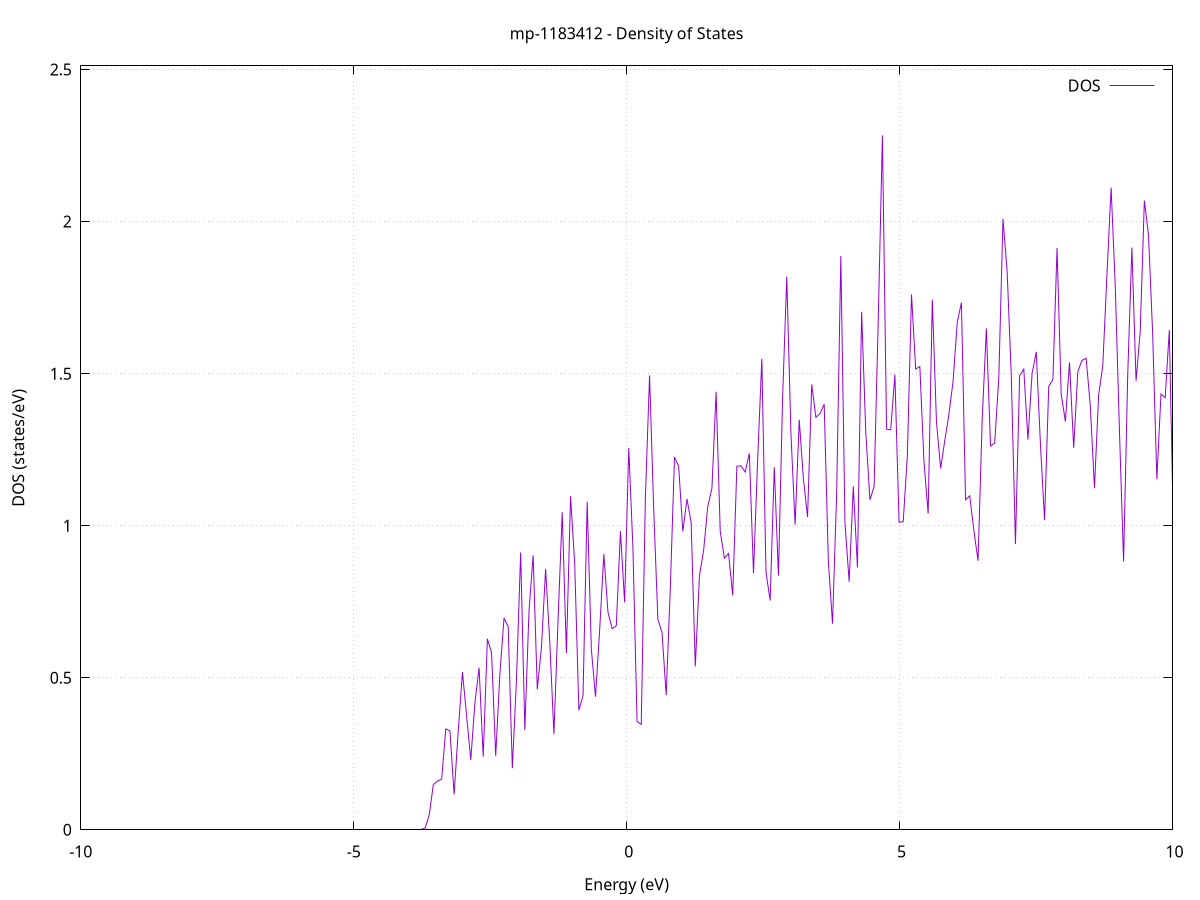 set title 'mp-1183412 - Density of States'
set xlabel 'Energy (eV)'
set ylabel 'DOS (states/eV)'
set grid
set xrange [-10:10]
set yrange [0:2.512]
set xzeroaxis lt -1
set terminal png size 800,600
set output 'mp-1183412_dos_gnuplot.png'
plot '-' using 1:2 with lines title 'DOS'
-100.436400 0.000000
-100.360200 0.000000
-100.284000 0.000000
-100.207800 0.000000
-100.131700 0.000000
-100.055500 0.000000
-99.979300 0.000000
-99.903100 0.000000
-99.827000 0.000000
-99.750800 0.000000
-99.674600 0.000000
-99.598400 0.000000
-99.522300 0.000000
-99.446100 0.000000
-99.369900 0.000000
-99.293700 0.000000
-99.217600 0.000000
-99.141400 0.000000
-99.065200 0.000000
-98.989000 0.000000
-98.912900 0.000000
-98.836700 0.000000
-98.760500 0.000000
-98.684300 0.000000
-98.608200 0.000000
-98.532000 0.000000
-98.455800 0.000000
-98.379600 0.000000
-98.303500 0.000000
-98.227300 0.000000
-98.151100 0.000000
-98.074900 0.000000
-97.998800 0.000000
-97.922600 0.000000
-97.846400 0.000000
-97.770200 0.000000
-97.694100 0.000000
-97.617900 0.000000
-97.541700 0.000000
-97.465500 0.000000
-97.389400 0.000000
-97.313200 0.000000
-97.237000 0.000000
-97.160800 0.000000
-97.084700 0.000000
-97.008500 0.000000
-96.932300 0.000000
-96.856100 0.000000
-96.780000 0.000000
-96.703800 0.000000
-96.627600 0.000000
-96.551400 0.000000
-96.475300 0.000000
-96.399100 0.000000
-96.322900 0.000000
-96.246700 0.000000
-96.170600 0.000000
-96.094400 0.000000
-96.018200 0.000000
-95.942000 0.000000
-95.865800 0.000000
-95.789700 0.000000
-95.713500 0.000000
-95.637300 0.000000
-95.561100 0.000000
-95.485000 0.000000
-95.408800 0.000000
-95.332600 0.000000
-95.256400 0.000000
-95.180300 0.000000
-95.104100 0.000000
-95.027900 0.000000
-94.951700 0.000000
-94.875600 0.000000
-94.799400 0.000000
-94.723200 0.000000
-94.647000 0.000000
-94.570900 0.000000
-94.494700 0.000000
-94.418500 0.000000
-94.342300 0.000000
-94.266200 0.000000
-94.190000 0.000000
-94.113800 0.000000
-94.037600 0.000000
-93.961500 0.000000
-93.885300 0.000000
-93.809100 0.000000
-93.732900 0.000000
-93.656800 0.000500
-93.580600 0.655400
-93.504400 14.494100
-93.428200 10.858000
-93.352100 0.247100
-93.275900 0.000100
-93.199700 0.000000
-93.123500 0.000000
-93.047400 0.000000
-92.971200 0.000000
-92.895000 0.000000
-92.818800 0.000000
-92.742700 0.000000
-92.666500 0.000000
-92.590300 0.000000
-92.514100 0.000000
-92.438000 0.000000
-92.361800 0.000000
-92.285600 0.000000
-92.209400 0.000000
-92.133300 0.000000
-92.057100 0.000000
-91.980900 0.000000
-91.904700 0.000000
-91.828600 0.000000
-91.752400 0.000000
-91.676200 0.000000
-91.600000 0.000000
-91.523900 0.000000
-91.447700 0.000000
-91.371500 0.000000
-91.295300 0.000000
-91.219200 0.000000
-91.143000 0.000000
-91.066800 0.000000
-90.990600 0.000000
-90.914500 0.000000
-90.838300 0.000000
-90.762100 0.000000
-90.685900 0.000000
-90.609800 0.000000
-90.533600 0.000000
-90.457400 0.000000
-90.381200 0.000000
-90.305100 0.000000
-90.228900 0.000000
-90.152700 0.000000
-90.076500 0.000000
-90.000400 0.000000
-89.924200 0.000000
-89.848000 0.000000
-89.771800 0.000000
-89.695600 0.000000
-89.619500 0.000000
-89.543300 0.000000
-89.467100 0.000000
-89.390900 0.000000
-89.314800 0.000000
-89.238600 0.000000
-89.162400 0.000000
-89.086200 0.000000
-89.010100 0.000000
-88.933900 0.000000
-88.857700 0.000000
-88.781500 0.000000
-88.705400 0.000000
-88.629200 0.000000
-88.553000 0.000000
-88.476800 0.000000
-88.400700 0.000000
-88.324500 0.000000
-88.248300 0.000000
-88.172100 0.000000
-88.096000 0.000000
-88.019800 0.000000
-87.943600 0.000000
-87.867400 0.000000
-87.791300 0.000000
-87.715100 0.000000
-87.638900 0.000000
-87.562700 0.000000
-87.486600 0.000000
-87.410400 0.000000
-87.334200 0.000000
-87.258000 0.000000
-87.181900 0.000000
-87.105700 0.000000
-87.029500 0.000000
-86.953300 0.000000
-86.877200 0.000000
-86.801000 0.000000
-86.724800 0.000000
-86.648600 0.000000
-86.572500 0.000000
-86.496300 0.000000
-86.420100 0.000000
-86.343900 0.000000
-86.267800 0.000000
-86.191600 0.000000
-86.115400 0.000000
-86.039200 0.000000
-85.963100 0.000000
-85.886900 0.000000
-85.810700 0.000000
-85.734500 0.000000
-85.658400 0.000000
-85.582200 0.000000
-85.506000 0.000000
-85.429800 0.000000
-85.353700 0.000000
-85.277500 0.000000
-85.201300 0.000000
-85.125100 0.000000
-85.049000 0.000000
-84.972800 0.000000
-84.896600 0.000000
-84.820400 0.000000
-84.744300 0.000000
-84.668100 0.000000
-84.591900 0.000000
-84.515700 0.000000
-84.439600 0.000000
-84.363400 0.000000
-84.287200 0.000000
-84.211000 0.000000
-84.134900 0.000000
-84.058700 0.000000
-83.982500 0.000000
-83.906300 0.000000
-83.830100 0.000000
-83.754000 0.000000
-83.677800 0.000000
-83.601600 0.000000
-83.525400 0.000000
-83.449300 0.000000
-83.373100 0.000000
-83.296900 0.000000
-83.220700 0.000000
-83.144600 0.000000
-83.068400 0.000000
-82.992200 0.000000
-82.916000 0.000000
-82.839900 0.000000
-82.763700 0.000000
-82.687500 0.000000
-82.611300 0.000000
-82.535200 0.000000
-82.459000 0.000000
-82.382800 0.000000
-82.306600 0.000000
-82.230500 0.000000
-82.154300 0.000000
-82.078100 0.000000
-82.001900 0.000000
-81.925800 0.000000
-81.849600 0.000000
-81.773400 0.000000
-81.697200 0.000000
-81.621100 0.000000
-81.544900 0.000000
-81.468700 0.000000
-81.392500 0.000000
-81.316400 0.000000
-81.240200 0.000000
-81.164000 0.000000
-81.087800 0.000000
-81.011700 0.000000
-80.935500 0.000000
-80.859300 0.000000
-80.783100 0.000000
-80.707000 0.000000
-80.630800 0.000000
-80.554600 0.000000
-80.478400 0.000000
-80.402300 0.000000
-80.326100 0.000000
-80.249900 0.000000
-80.173700 0.000000
-80.097600 0.000000
-80.021400 0.000000
-79.945200 0.000000
-79.869000 0.000000
-79.792900 0.000000
-79.716700 0.000000
-79.640500 0.000000
-79.564300 0.000000
-79.488200 0.000000
-79.412000 0.000000
-79.335800 0.000000
-79.259600 0.000000
-79.183500 0.000000
-79.107300 0.000000
-79.031100 0.000000
-78.954900 0.000000
-78.878800 0.000000
-78.802600 0.000000
-78.726400 0.000000
-78.650200 0.000000
-78.574100 0.000000
-78.497900 0.000000
-78.421700 0.000000
-78.345500 0.000000
-78.269400 0.000000
-78.193200 0.000000
-78.117000 0.000000
-78.040800 0.000000
-77.964600 0.000000
-77.888500 0.000000
-77.812300 0.000000
-77.736100 0.000000
-77.659900 0.000000
-77.583800 0.000000
-77.507600 0.000000
-77.431400 0.000000
-77.355200 0.000000
-77.279100 0.000000
-77.202900 0.000000
-77.126700 0.000000
-77.050500 0.000000
-76.974400 0.000000
-76.898200 0.000000
-76.822000 0.000000
-76.745800 0.000000
-76.669700 0.000000
-76.593500 0.000000
-76.517300 0.000000
-76.441100 0.000000
-76.365000 0.000000
-76.288800 0.000000
-76.212600 0.000000
-76.136400 0.000000
-76.060300 0.000000
-75.984100 0.000000
-75.907900 0.000000
-75.831700 0.000000
-75.755600 0.000000
-75.679400 0.000000
-75.603200 0.000000
-75.527000 0.000000
-75.450900 0.000000
-75.374700 0.000000
-75.298500 0.000000
-75.222300 0.000000
-75.146200 0.000000
-75.070000 0.000000
-74.993800 0.000000
-74.917600 0.000000
-74.841500 0.000000
-74.765300 0.000000
-74.689100 0.000000
-74.612900 0.000000
-74.536800 0.000000
-74.460600 0.000000
-74.384400 0.000000
-74.308200 0.000000
-74.232100 0.000000
-74.155900 0.000000
-74.079700 0.000000
-74.003500 0.000000
-73.927400 0.000000
-73.851200 0.000000
-73.775000 0.000000
-73.698800 0.000000
-73.622700 0.000000
-73.546500 0.000000
-73.470300 0.000000
-73.394100 0.000000
-73.318000 0.000000
-73.241800 0.000000
-73.165600 0.000000
-73.089400 0.000000
-73.013300 0.000000
-72.937100 0.000000
-72.860900 0.000000
-72.784700 0.000000
-72.708600 0.000000
-72.632400 0.000000
-72.556200 0.000000
-72.480000 0.000000
-72.403900 0.000000
-72.327700 0.000000
-72.251500 0.000000
-72.175300 0.000000
-72.099100 0.000000
-72.023000 0.000000
-71.946800 0.000000
-71.870600 0.000000
-71.794400 0.000000
-71.718300 0.000000
-71.642100 0.000000
-71.565900 0.000000
-71.489700 0.000000
-71.413600 0.000000
-71.337400 0.000000
-71.261200 0.000000
-71.185000 0.000000
-71.108900 0.000000
-71.032700 0.000000
-70.956500 0.000000
-70.880300 0.000000
-70.804200 0.000000
-70.728000 0.000000
-70.651800 0.000000
-70.575600 0.000000
-70.499500 0.000000
-70.423300 0.000000
-70.347100 0.000000
-70.270900 0.000000
-70.194800 0.000000
-70.118600 0.000000
-70.042400 0.000000
-69.966200 0.000000
-69.890100 0.000000
-69.813900 0.000000
-69.737700 0.000000
-69.661500 0.000000
-69.585400 0.000000
-69.509200 0.000000
-69.433000 0.000000
-69.356800 0.000000
-69.280700 0.000000
-69.204500 0.000000
-69.128300 0.000000
-69.052100 0.000000
-68.976000 0.000000
-68.899800 0.000000
-68.823600 0.000000
-68.747400 0.000000
-68.671300 0.000000
-68.595100 0.000000
-68.518900 0.000000
-68.442700 0.000000
-68.366600 0.000000
-68.290400 0.000000
-68.214200 0.000000
-68.138000 0.000000
-68.061900 0.000000
-67.985700 0.000000
-67.909500 0.000000
-67.833300 0.000000
-67.757200 0.000000
-67.681000 0.000000
-67.604800 0.000000
-67.528600 0.000000
-67.452500 0.000000
-67.376300 0.000000
-67.300100 0.000000
-67.223900 0.000000
-67.147800 0.000000
-67.071600 0.000000
-66.995400 0.000000
-66.919200 0.000000
-66.843100 0.000000
-66.766900 0.000000
-66.690700 0.000000
-66.614500 0.000000
-66.538400 0.000000
-66.462200 0.000000
-66.386000 0.000000
-66.309800 0.000000
-66.233600 0.000000
-66.157500 0.000000
-66.081300 0.000000
-66.005100 0.000000
-65.928900 0.000000
-65.852800 0.000000
-65.776600 0.000000
-65.700400 0.000000
-65.624200 0.000000
-65.548100 0.000000
-65.471900 0.000000
-65.395700 0.000000
-65.319500 0.000000
-65.243400 0.000000
-65.167200 0.000000
-65.091000 0.000000
-65.014800 0.000000
-64.938700 0.000000
-64.862500 0.000000
-64.786300 0.000000
-64.710100 0.000000
-64.634000 0.000000
-64.557800 0.000000
-64.481600 0.000000
-64.405400 0.000000
-64.329300 0.000000
-64.253100 0.000000
-64.176900 0.000000
-64.100700 0.000000
-64.024600 0.000000
-63.948400 0.000000
-63.872200 0.000000
-63.796000 0.000000
-63.719900 0.000000
-63.643700 0.000000
-63.567500 0.000000
-63.491300 0.000000
-63.415200 0.000000
-63.339000 0.000000
-63.262800 0.000000
-63.186600 0.000000
-63.110500 0.000000
-63.034300 0.000000
-62.958100 0.000000
-62.881900 0.000000
-62.805800 0.000000
-62.729600 0.000000
-62.653400 0.000000
-62.577200 0.000000
-62.501100 0.000000
-62.424900 0.000000
-62.348700 0.000000
-62.272500 0.000000
-62.196400 0.000000
-62.120200 0.000000
-62.044000 0.000000
-61.967800 0.000000
-61.891700 0.000000
-61.815500 0.000000
-61.739300 0.000000
-61.663100 0.000000
-61.587000 0.000000
-61.510800 0.000000
-61.434600 0.000000
-61.358400 0.000000
-61.282300 0.000000
-61.206100 0.000000
-61.129900 0.000000
-61.053700 0.000000
-60.977600 0.000000
-60.901400 0.000000
-60.825200 0.000000
-60.749000 0.000000
-60.672900 0.000000
-60.596700 0.000000
-60.520500 0.000000
-60.444300 0.000000
-60.368100 0.000000
-60.292000 0.000000
-60.215800 0.000000
-60.139600 0.000000
-60.063400 0.000000
-59.987300 0.000000
-59.911100 0.000000
-59.834900 0.000000
-59.758700 0.000000
-59.682600 0.000000
-59.606400 0.000000
-59.530200 0.000000
-59.454000 0.000000
-59.377900 0.000000
-59.301700 0.000000
-59.225500 0.000000
-59.149300 0.000000
-59.073200 0.000000
-58.997000 0.000000
-58.920800 0.000000
-58.844600 0.000000
-58.768500 0.000000
-58.692300 0.000000
-58.616100 0.000000
-58.539900 0.000000
-58.463800 0.000000
-58.387600 0.000000
-58.311400 0.000000
-58.235200 0.000000
-58.159100 0.000000
-58.082900 0.000000
-58.006700 0.000000
-57.930500 0.000000
-57.854400 0.000000
-57.778200 0.000000
-57.702000 0.000000
-57.625800 0.000000
-57.549700 0.000000
-57.473500 0.000000
-57.397300 0.000000
-57.321100 0.000000
-57.245000 0.000000
-57.168800 0.000000
-57.092600 0.000000
-57.016400 0.000000
-56.940300 0.000000
-56.864100 0.000000
-56.787900 0.000000
-56.711700 0.000000
-56.635600 0.000000
-56.559400 0.000000
-56.483200 0.000000
-56.407000 0.000000
-56.330900 0.000000
-56.254700 0.000000
-56.178500 0.000000
-56.102300 0.000000
-56.026200 0.000000
-55.950000 0.000000
-55.873800 0.000000
-55.797600 0.000000
-55.721500 0.000000
-55.645300 0.000000
-55.569100 0.000000
-55.492900 0.000000
-55.416800 0.000000
-55.340600 0.000000
-55.264400 0.000000
-55.188200 0.000000
-55.112100 0.000000
-55.035900 0.000000
-54.959700 0.000000
-54.883500 0.000000
-54.807400 0.000000
-54.731200 0.000000
-54.655000 0.000000
-54.578800 0.000000
-54.502600 0.000000
-54.426500 0.000000
-54.350300 0.000000
-54.274100 0.000000
-54.197900 0.000000
-54.121800 0.000000
-54.045600 0.000000
-53.969400 0.000000
-53.893200 0.000000
-53.817100 0.000000
-53.740900 0.000000
-53.664700 0.000000
-53.588500 0.000000
-53.512400 0.000000
-53.436200 0.000000
-53.360000 0.000000
-53.283800 0.000000
-53.207700 0.000000
-53.131500 0.000000
-53.055300 0.000000
-52.979100 0.000000
-52.903000 0.000000
-52.826800 0.000000
-52.750600 0.000000
-52.674400 0.000000
-52.598300 0.000000
-52.522100 0.000000
-52.445900 0.000000
-52.369700 0.000000
-52.293600 0.000000
-52.217400 0.000000
-52.141200 0.000000
-52.065000 0.000000
-51.988900 0.000000
-51.912700 0.000000
-51.836500 0.000000
-51.760300 0.000000
-51.684200 0.000000
-51.608000 0.000000
-51.531800 0.000000
-51.455600 0.000000
-51.379500 0.000000
-51.303300 0.000000
-51.227100 0.000000
-51.150900 0.000000
-51.074800 0.000000
-50.998600 0.000000
-50.922400 0.000000
-50.846200 0.000000
-50.770100 0.000000
-50.693900 0.000000
-50.617700 0.000000
-50.541500 0.000000
-50.465400 0.000000
-50.389200 0.000000
-50.313000 0.000000
-50.236800 0.000000
-50.160700 0.000000
-50.084500 0.000000
-50.008300 0.000000
-49.932100 0.000000
-49.856000 0.000000
-49.779800 0.000000
-49.703600 0.000000
-49.627400 0.000000
-49.551300 0.000000
-49.475100 0.000000
-49.398900 0.000000
-49.322700 0.000000
-49.246600 0.000000
-49.170400 0.000000
-49.094200 0.000000
-49.018000 0.000000
-48.941900 0.000000
-48.865700 0.000000
-48.789500 0.000000
-48.713300 0.000000
-48.637200 0.000000
-48.561000 0.000000
-48.484800 0.000000
-48.408600 0.000000
-48.332400 0.000000
-48.256300 0.000000
-48.180100 0.000000
-48.103900 0.000000
-48.027700 0.000000
-47.951600 0.000000
-47.875400 0.000000
-47.799200 0.000000
-47.723000 0.000000
-47.646900 0.000000
-47.570700 0.000000
-47.494500 0.000000
-47.418300 0.000000
-47.342200 0.000000
-47.266000 0.000000
-47.189800 0.000000
-47.113600 0.000000
-47.037500 0.000000
-46.961300 0.000000
-46.885100 0.000000
-46.808900 0.000000
-46.732800 0.000000
-46.656600 0.000000
-46.580400 0.000000
-46.504200 0.000000
-46.428100 0.000000
-46.351900 0.000000
-46.275700 0.000000
-46.199500 0.000000
-46.123400 0.000000
-46.047200 0.000000
-45.971000 0.000000
-45.894800 0.000000
-45.818700 0.000000
-45.742500 0.000000
-45.666300 0.000000
-45.590100 0.000000
-45.514000 0.000000
-45.437800 0.000000
-45.361600 0.000000
-45.285400 0.000000
-45.209300 0.000000
-45.133100 0.000000
-45.056900 0.000000
-44.980700 0.000000
-44.904600 0.000000
-44.828400 0.000000
-44.752200 0.000000
-44.676000 0.000000
-44.599900 0.000000
-44.523700 0.000000
-44.447500 0.000000
-44.371300 0.000000
-44.295200 0.000000
-44.219000 0.000000
-44.142800 0.000000
-44.066600 0.000000
-43.990500 0.000000
-43.914300 0.000000
-43.838100 0.000000
-43.761900 0.000000
-43.685800 0.000000
-43.609600 0.000000
-43.533400 0.000000
-43.457200 0.000000
-43.381100 0.000000
-43.304900 0.000000
-43.228700 0.000000
-43.152500 0.000000
-43.076400 0.000000
-43.000200 0.000000
-42.924000 0.000000
-42.847800 0.000000
-42.771700 0.000000
-42.695500 0.000000
-42.619300 0.000000
-42.543100 0.000000
-42.466900 0.000000
-42.390800 0.000000
-42.314600 0.000000
-42.238400 0.000000
-42.162200 0.000000
-42.086100 0.000000
-42.009900 0.000000
-41.933700 0.000000
-41.857500 0.000000
-41.781400 0.000000
-41.705200 0.000000
-41.629000 0.000000
-41.552800 0.000000
-41.476700 0.000000
-41.400500 0.000000
-41.324300 0.000000
-41.248100 0.000000
-41.172000 0.000000
-41.095800 0.000000
-41.019600 0.000000
-40.943400 0.000000
-40.867300 0.000000
-40.791100 0.000000
-40.714900 0.000000
-40.638700 0.000000
-40.562600 0.000000
-40.486400 0.000000
-40.410200 0.000000
-40.334000 0.000000
-40.257900 0.000000
-40.181700 0.000000
-40.105500 0.000000
-40.029300 0.000000
-39.953200 0.000000
-39.877000 0.000000
-39.800800 0.000000
-39.724600 0.000000
-39.648500 0.000000
-39.572300 0.000000
-39.496100 0.000000
-39.419900 0.000000
-39.343800 0.000000
-39.267600 0.000000
-39.191400 0.000000
-39.115200 0.000000
-39.039100 0.000000
-38.962900 0.000000
-38.886700 0.000000
-38.810500 0.000000
-38.734400 0.000000
-38.658200 0.000000
-38.582000 0.000000
-38.505800 0.000000
-38.429700 0.000000
-38.353500 0.000000
-38.277300 0.000000
-38.201100 0.000000
-38.125000 0.000000
-38.048800 0.000000
-37.972600 0.000000
-37.896400 0.000000
-37.820300 0.000000
-37.744100 0.000000
-37.667900 0.000000
-37.591700 0.000000
-37.515600 0.000000
-37.439400 0.000000
-37.363200 0.000000
-37.287000 0.000000
-37.210900 0.000000
-37.134700 0.000000
-37.058500 0.000000
-36.982300 0.000000
-36.906200 0.000000
-36.830000 0.000000
-36.753800 0.000000
-36.677600 0.000000
-36.601400 0.000000
-36.525300 0.000000
-36.449100 0.000000
-36.372900 0.000000
-36.296700 0.000000
-36.220600 0.000000
-36.144400 0.000000
-36.068200 0.000000
-35.992000 0.000000
-35.915900 0.000000
-35.839700 0.000000
-35.763500 0.000000
-35.687300 0.000000
-35.611200 0.000000
-35.535000 0.000000
-35.458800 0.000000
-35.382600 0.000000
-35.306500 0.000000
-35.230300 0.000000
-35.154100 0.000000
-35.077900 0.000000
-35.001800 0.000000
-34.925600 0.000000
-34.849400 0.000000
-34.773200 0.000000
-34.697100 0.000000
-34.620900 0.000000
-34.544700 0.000000
-34.468500 0.000000
-34.392400 0.000000
-34.316200 0.000000
-34.240000 0.000000
-34.163800 0.000000
-34.087700 0.000000
-34.011500 0.000000
-33.935300 0.000000
-33.859100 0.000000
-33.783000 0.000000
-33.706800 0.000000
-33.630600 0.000000
-33.554400 0.000000
-33.478300 0.000000
-33.402100 0.000000
-33.325900 0.000000
-33.249700 0.000000
-33.173600 0.000000
-33.097400 0.000000
-33.021200 0.000000
-32.945000 0.000000
-32.868900 0.000000
-32.792700 0.000000
-32.716500 0.000000
-32.640300 0.000000
-32.564200 0.000000
-32.488000 0.000000
-32.411800 0.000000
-32.335600 0.000000
-32.259500 0.000000
-32.183300 0.000000
-32.107100 0.000000
-32.030900 0.000000
-31.954800 0.000000
-31.878600 0.000000
-31.802400 0.000000
-31.726200 0.000000
-31.650100 0.000000
-31.573900 0.000000
-31.497700 0.000000
-31.421500 0.000000
-31.345400 0.000000
-31.269200 0.000000
-31.193000 0.000000
-31.116800 0.000000
-31.040700 0.000000
-30.964500 0.000000
-30.888300 0.000000
-30.812100 0.000000
-30.735900 0.000000
-30.659800 0.000000
-30.583600 0.000000
-30.507400 0.000000
-30.431200 0.000000
-30.355100 0.000000
-30.278900 0.000000
-30.202700 0.000000
-30.126500 0.000000
-30.050400 0.000000
-29.974200 0.000000
-29.898000 0.000000
-29.821800 0.000000
-29.745700 0.000000
-29.669500 0.000000
-29.593300 0.000000
-29.517100 0.000000
-29.441000 0.000000
-29.364800 0.000000
-29.288600 0.000000
-29.212400 0.000000
-29.136300 0.000000
-29.060100 0.000000
-28.983900 0.000000
-28.907700 0.000000
-28.831600 0.000000
-28.755400 0.000000
-28.679200 0.000000
-28.603000 0.000000
-28.526900 0.000000
-28.450700 0.000000
-28.374500 0.000000
-28.298300 0.000000
-28.222200 0.000000
-28.146000 0.000000
-28.069800 0.000000
-27.993600 0.000000
-27.917500 0.000000
-27.841300 0.000000
-27.765100 0.000000
-27.688900 0.000000
-27.612800 0.000000
-27.536600 0.000000
-27.460400 0.000000
-27.384200 0.000000
-27.308100 0.000000
-27.231900 0.000000
-27.155700 0.000000
-27.079500 0.000000
-27.003400 0.000000
-26.927200 0.000000
-26.851000 0.000000
-26.774800 0.000000
-26.698700 0.000000
-26.622500 0.000000
-26.546300 0.000000
-26.470100 0.000000
-26.394000 0.000000
-26.317800 0.000000
-26.241600 0.000000
-26.165400 0.000000
-26.089300 0.000000
-26.013100 0.000000
-25.936900 0.000000
-25.860700 0.000000
-25.784600 0.000000
-25.708400 0.000000
-25.632200 0.000000
-25.556000 0.000000
-25.479900 0.000000
-25.403700 0.000000
-25.327500 0.000000
-25.251300 0.000000
-25.175200 0.000000
-25.099000 0.000000
-25.022800 0.000000
-24.946600 0.000000
-24.870400 0.000000
-24.794300 0.000000
-24.718100 0.000000
-24.641900 0.000000
-24.565700 0.000000
-24.489600 0.000000
-24.413400 0.000000
-24.337200 0.000000
-24.261000 0.000000
-24.184900 0.000000
-24.108700 0.000000
-24.032500 0.000000
-23.956300 0.000000
-23.880200 0.000000
-23.804000 0.000000
-23.727800 0.000000
-23.651600 0.000000
-23.575500 0.000000
-23.499300 0.000000
-23.423100 0.000000
-23.346900 0.000000
-23.270800 0.000000
-23.194600 0.000000
-23.118400 0.000000
-23.042200 0.000000
-22.966100 0.000000
-22.889900 0.000000
-22.813700 0.000000
-22.737500 0.000000
-22.661400 0.000000
-22.585200 0.000000
-22.509000 0.000000
-22.432800 0.000000
-22.356700 0.000000
-22.280500 0.000000
-22.204300 0.000000
-22.128100 0.000000
-22.052000 0.000000
-21.975800 0.000000
-21.899600 0.000000
-21.823400 0.000000
-21.747300 0.000000
-21.671100 0.000000
-21.594900 0.000000
-21.518700 0.000000
-21.442600 0.000000
-21.366400 0.000000
-21.290200 0.000000
-21.214000 0.000000
-21.137900 0.000000
-21.061700 0.000000
-20.985500 0.000000
-20.909300 0.000000
-20.833200 0.000000
-20.757000 0.000000
-20.680800 0.000000
-20.604600 0.000000
-20.528500 0.000000
-20.452300 0.000000
-20.376100 0.000000
-20.299900 0.000000
-20.223800 0.000000
-20.147600 0.000000
-20.071400 0.000000
-19.995200 0.000000
-19.919100 0.000000
-19.842900 0.000000
-19.766700 0.000000
-19.690500 0.000000
-19.614400 0.000000
-19.538200 0.000000
-19.462000 0.000000
-19.385800 0.000000
-19.309700 0.000000
-19.233500 0.000000
-19.157300 0.000000
-19.081100 0.000000
-19.004900 0.000000
-18.928800 0.000000
-18.852600 0.000000
-18.776400 0.000000
-18.700200 0.000000
-18.624100 0.000000
-18.547900 0.000000
-18.471700 0.000000
-18.395500 0.000000
-18.319400 0.000000
-18.243200 0.000000
-18.167000 0.000000
-18.090800 0.000000
-18.014700 0.000000
-17.938500 0.000000
-17.862300 0.000000
-17.786100 0.000000
-17.710000 0.000000
-17.633800 0.000000
-17.557600 0.000000
-17.481400 0.000000
-17.405300 0.000000
-17.329100 0.000000
-17.252900 0.000000
-17.176700 0.000000
-17.100600 0.000000
-17.024400 0.000000
-16.948200 0.000000
-16.872000 0.000000
-16.795900 0.000000
-16.719700 0.000000
-16.643500 0.000000
-16.567300 0.000000
-16.491200 0.000000
-16.415000 0.000000
-16.338800 0.000000
-16.262600 0.000000
-16.186500 0.000000
-16.110300 0.000000
-16.034100 0.000000
-15.957900 0.000000
-15.881800 0.000000
-15.805600 0.000000
-15.729400 0.000000
-15.653200 0.000000
-15.577100 0.000000
-15.500900 0.000000
-15.424700 0.000000
-15.348500 0.000000
-15.272400 0.000000
-15.196200 0.000000
-15.120000 0.000000
-15.043800 0.000000
-14.967700 0.000000
-14.891500 0.000000
-14.815300 0.000000
-14.739100 0.000000
-14.663000 0.000000
-14.586800 0.000000
-14.510600 0.000000
-14.434400 0.000000
-14.358300 0.000000
-14.282100 0.000000
-14.205900 0.000000
-14.129700 0.000000
-14.053600 0.000000
-13.977400 0.000000
-13.901200 0.000000
-13.825000 0.000000
-13.748900 0.000000
-13.672700 0.000000
-13.596500 0.000000
-13.520300 0.000000
-13.444200 0.000000
-13.368000 0.000000
-13.291800 0.000000
-13.215600 0.000000
-13.139400 0.000000
-13.063300 0.000000
-12.987100 0.000000
-12.910900 0.000000
-12.834700 0.000000
-12.758600 0.000000
-12.682400 0.000000
-12.606200 0.000000
-12.530000 0.000000
-12.453900 0.000000
-12.377700 0.000000
-12.301500 0.000000
-12.225300 0.000000
-12.149200 0.000000
-12.073000 0.000000
-11.996800 0.000000
-11.920600 0.000000
-11.844500 0.000000
-11.768300 0.000000
-11.692100 0.000000
-11.615900 0.000000
-11.539800 0.000000
-11.463600 0.000000
-11.387400 0.000000
-11.311200 0.000000
-11.235100 0.000000
-11.158900 0.000000
-11.082700 0.000000
-11.006500 0.000000
-10.930400 0.000000
-10.854200 0.000000
-10.778000 0.000000
-10.701800 0.000000
-10.625700 0.000000
-10.549500 0.000000
-10.473300 0.000000
-10.397100 0.000000
-10.321000 0.000000
-10.244800 0.000000
-10.168600 0.000000
-10.092400 0.000000
-10.016300 0.000000
-9.940100 0.000000
-9.863900 0.000000
-9.787700 0.000000
-9.711600 0.000000
-9.635400 0.000000
-9.559200 0.000000
-9.483000 0.000000
-9.406900 0.000000
-9.330700 0.000000
-9.254500 0.000000
-9.178300 0.000000
-9.102200 0.000000
-9.026000 0.000000
-8.949800 0.000000
-8.873600 0.000000
-8.797500 0.000000
-8.721300 0.000000
-8.645100 0.000000
-8.568900 0.000000
-8.492800 0.000000
-8.416600 0.000000
-8.340400 0.000000
-8.264200 0.000000
-8.188100 0.000000
-8.111900 0.000000
-8.035700 0.000000
-7.959500 0.000000
-7.883400 0.000000
-7.807200 0.000000
-7.731000 0.000000
-7.654800 0.000000
-7.578700 0.000000
-7.502500 0.000000
-7.426300 0.000000
-7.350100 0.000000
-7.273900 0.000000
-7.197800 0.000000
-7.121600 0.000000
-7.045400 0.000000
-6.969200 0.000000
-6.893100 0.000000
-6.816900 0.000000
-6.740700 0.000000
-6.664500 0.000000
-6.588400 0.000000
-6.512200 0.000000
-6.436000 0.000000
-6.359800 0.000000
-6.283700 0.000000
-6.207500 0.000000
-6.131300 0.000000
-6.055100 0.000000
-5.979000 0.000000
-5.902800 0.000000
-5.826600 0.000000
-5.750400 0.000000
-5.674300 0.000000
-5.598100 0.000000
-5.521900 0.000000
-5.445700 0.000000
-5.369600 0.000000
-5.293400 0.000000
-5.217200 0.000000
-5.141000 0.000000
-5.064900 0.000000
-4.988700 0.000000
-4.912500 0.000000
-4.836300 0.000000
-4.760200 0.000000
-4.684000 0.000000
-4.607800 0.000000
-4.531600 0.000000
-4.455500 0.000000
-4.379300 0.000000
-4.303100 0.000000
-4.226900 0.000000
-4.150800 0.000000
-4.074600 0.000000
-3.998400 0.000000
-3.922200 0.000000
-3.846100 0.000000
-3.769900 0.000000
-3.693700 0.005100
-3.617500 0.048200
-3.541400 0.148500
-3.465200 0.160300
-3.389000 0.166400
-3.312800 0.331900
-3.236700 0.324800
-3.160500 0.116600
-3.084300 0.327000
-3.008100 0.518300
-2.932000 0.374300
-2.855800 0.229600
-2.779600 0.417500
-2.703400 0.532900
-2.627300 0.240200
-2.551100 0.628100
-2.474900 0.581800
-2.398700 0.243100
-2.322600 0.511500
-2.246400 0.696400
-2.170200 0.667300
-2.094000 0.202400
-2.017900 0.494500
-1.941700 0.912100
-1.865500 0.328300
-1.789300 0.718100
-1.713200 0.902500
-1.637000 0.462200
-1.560800 0.600200
-1.484600 0.857000
-1.408500 0.618200
-1.332300 0.314500
-1.256100 0.692000
-1.179900 1.044000
-1.103700 0.580600
-1.027600 1.096600
-0.951400 0.874000
-0.875200 0.393000
-0.799000 0.441300
-0.722900 1.078700
-0.646700 0.593900
-0.570500 0.437500
-0.494300 0.657700
-0.418200 0.906000
-0.342000 0.715500
-0.265800 0.661100
-0.189600 0.670800
-0.113500 0.981800
-0.037300 0.748100
0.038900 1.255300
0.115100 0.926400
0.191200 0.355700
0.267400 0.346500
0.343600 1.095100
0.419800 1.494200
0.495900 1.052500
0.572100 0.691600
0.648300 0.648700
0.724500 0.442400
0.800600 0.798000
0.876800 1.226100
0.953000 1.195100
1.029200 0.980900
1.105300 1.088100
1.181500 1.010000
1.257700 0.537200
1.333900 0.835500
1.410000 0.918100
1.486200 1.063100
1.562400 1.123000
1.638600 1.440100
1.714700 0.980800
1.790900 0.893000
1.867100 0.908500
1.943300 0.771700
2.019400 1.195600
2.095600 1.196700
2.171800 1.176500
2.248000 1.237500
2.324100 0.842800
2.400300 1.218100
2.476500 1.548900
2.552700 0.847700
2.628800 0.753700
2.705000 1.192600
2.781200 0.835900
2.857400 1.422200
2.933500 1.818800
3.009700 1.303800
3.085900 1.002700
3.162100 1.348200
3.238200 1.153900
3.314400 1.028400
3.390600 1.464500
3.466800 1.356500
3.542900 1.368800
3.619100 1.399300
3.695300 0.883400
3.771500 0.677700
3.847600 1.107400
3.923800 1.887300
4.000000 1.007400
4.076200 0.815700
4.152300 1.129400
4.228500 0.863100
4.304700 1.703400
4.380900 1.306700
4.457000 1.085000
4.533200 1.128800
4.609400 1.675200
4.685600 2.283400
4.761800 1.317100
4.837900 1.315400
4.914100 1.496600
4.990300 1.011100
5.066500 1.013200
5.142600 1.229700
5.218800 1.760400
5.295000 1.514900
5.371200 1.523300
5.447300 1.209800
5.523500 1.039800
5.599700 1.743300
5.675900 1.341700
5.752000 1.188400
5.828200 1.279500
5.904400 1.366200
5.980600 1.475300
6.056700 1.668800
6.132900 1.733400
6.209100 1.085100
6.285300 1.098300
6.361400 0.984200
6.437600 0.884700
6.513800 1.349600
6.590000 1.648700
6.666100 1.262200
6.742300 1.271800
6.818500 1.488600
6.894700 2.009100
6.970800 1.835800
7.047000 1.491800
7.123200 0.939600
7.199400 1.493000
7.275500 1.514800
7.351700 1.283000
7.427900 1.500900
7.504100 1.571500
7.580200 1.269700
7.656400 1.018300
7.732600 1.458400
7.808800 1.480200
7.884900 1.913300
7.961100 1.432200
8.037300 1.342800
8.113500 1.537000
8.189600 1.256200
8.265800 1.507200
8.342000 1.543400
8.418200 1.550500
8.494300 1.393400
8.570500 1.123400
8.646700 1.429400
8.722900 1.526600
8.799000 1.823900
8.875200 2.111300
8.951400 1.790100
9.027600 1.315400
9.103700 0.882500
9.179900 1.496900
9.256100 1.914500
9.332300 1.476400
9.408400 1.638000
9.484600 2.069100
9.560800 1.955100
9.637000 1.628900
9.713100 1.152500
9.789300 1.433000
9.865500 1.420900
9.941700 1.643400
10.017800 0.973100
10.094000 1.296800
10.170200 1.874300
10.246400 1.589300
10.322500 2.059000
10.398700 2.197600
10.474900 1.443500
10.551100 1.435500
10.627300 1.576500
10.703400 1.568200
10.779600 1.576700
10.855800 1.877900
10.932000 1.925400
11.008100 1.643300
11.084300 1.781500
11.160500 1.476500
11.236700 1.237200
11.312800 1.593200
11.389000 2.013000
11.465200 2.067700
11.541400 1.861300
11.617500 1.754400
11.693700 1.942000
11.769900 2.393200
11.846100 2.217500
11.922200 1.695600
11.998400 2.152200
12.074600 1.803600
12.150800 1.620000
12.226900 1.278200
12.303100 0.898000
12.379300 2.019900
12.455500 2.534400
12.531600 2.090500
12.607800 1.838500
12.684000 2.154000
12.760200 1.894100
12.836300 1.592000
12.912500 1.872100
12.988700 2.095200
13.064900 2.646500
13.141000 3.069000
13.217200 3.255900
13.293400 1.778100
13.369600 1.244800
13.445700 2.226000
13.521900 1.465600
13.598100 1.778800
13.674300 1.949100
13.750400 1.524800
13.826600 1.886800
13.902800 1.935100
13.979000 2.487300
14.055100 2.260400
14.131300 1.887500
14.207500 1.740500
14.283700 2.141300
14.359800 2.516700
14.436000 2.931400
14.512200 2.263800
14.588400 2.428800
14.664500 2.494700
14.740700 1.763100
14.816900 1.707900
14.893100 2.088600
14.969200 2.217800
15.045400 2.246100
15.121600 2.019100
15.197800 1.457600
15.273900 2.317500
15.350100 3.317200
15.426300 1.674300
15.502500 1.401100
15.578600 2.075700
15.654800 2.262600
15.731000 2.499500
15.807200 2.078700
15.883300 1.790500
15.959500 2.033300
16.035700 2.622100
16.111900 1.438200
16.188000 1.576200
16.264200 1.973200
16.340400 2.318600
16.416600 1.602500
16.492800 1.658500
16.568900 1.578500
16.645100 2.015900
16.721300 2.062300
16.797500 2.122800
16.873600 1.951500
16.949800 2.292700
17.026000 2.251700
17.102200 1.847100
17.178300 1.886600
17.254500 2.037400
17.330700 2.091000
17.406900 1.821700
17.483000 1.095000
17.559200 1.514100
17.635400 2.165200
17.711600 2.109500
17.787700 1.893600
17.863900 2.295300
17.940100 1.892600
18.016300 1.405900
18.092400 1.367300
18.168600 1.503200
18.244800 1.363800
18.321000 1.719400
18.397100 1.704100
18.473300 1.701600
18.549500 1.367600
18.625700 1.781400
18.701800 1.497100
18.778000 1.434900
18.854200 1.849200
18.930400 1.703100
19.006500 2.187500
19.082700 3.235200
19.158900 1.952000
19.235100 2.122800
19.311200 2.945000
19.387400 2.625500
19.463600 2.743900
19.539800 2.300600
19.615900 2.048400
19.692100 2.262000
19.768300 2.509900
19.844500 2.051900
19.920600 2.143900
19.996800 2.685400
20.073000 2.837800
20.149200 3.521500
20.225300 3.152100
20.301500 2.182300
20.377700 3.236900
20.453900 3.260700
20.530000 1.975000
20.606200 1.959900
20.682400 2.218800
20.758600 2.884700
20.834700 2.921200
20.910900 2.903800
20.987100 2.823800
21.063300 1.999300
21.139400 2.252800
21.215600 2.591900
21.291800 2.463300
21.368000 2.658300
21.444100 2.475500
21.520300 3.150900
21.596500 3.075100
21.672700 1.758900
21.748800 1.859000
21.825000 2.382600
21.901200 1.667100
21.977400 2.389700
22.053500 2.449900
22.129700 2.584400
22.205900 2.280400
22.282100 2.598000
22.358300 2.679000
22.434400 2.285100
22.510600 1.510500
22.586800 1.459500
22.663000 1.203100
22.739100 2.018900
22.815300 1.814800
22.891500 1.789700
22.967700 2.254600
23.043800 2.374300
23.120000 2.367100
23.196200 2.569900
23.272400 2.109400
23.348500 1.441900
23.424700 2.346300
23.500900 2.829400
23.577100 1.950600
23.653200 1.800900
23.729400 2.485800
23.805600 2.502500
23.881800 3.310200
23.957900 2.867800
24.034100 2.389000
24.110300 3.365800
24.186500 3.379400
24.262600 3.328500
24.338800 2.350800
24.415000 2.607100
24.491200 3.755400
24.567300 2.935800
24.643500 2.553100
24.719700 2.205600
24.795900 1.609000
24.872000 2.177600
24.948200 3.013300
25.024400 2.790100
25.100600 1.914700
25.176700 2.415800
25.252900 2.412300
25.329100 2.364200
25.405300 3.083200
25.481400 2.937300
25.557600 2.587500
25.633800 1.709400
25.710000 1.849000
25.786100 3.196400
25.862300 2.591400
25.938500 2.276000
26.014700 2.559300
26.090800 2.600700
26.167000 3.174100
26.243200 3.352900
26.319400 2.745200
26.395500 2.030600
26.471700 2.263300
26.547900 1.768900
26.624100 1.752100
26.700200 1.895300
26.776400 1.869500
26.852600 1.886000
26.928800 2.655900
27.004900 2.800300
27.081100 2.584200
27.157300 2.413700
27.233500 2.224900
27.309600 2.262600
27.385800 1.983400
27.462000 2.271400
27.538200 2.662700
27.614300 2.411200
27.690500 2.511900
27.766700 2.507200
27.842900 2.261000
27.919000 3.163200
27.995200 2.208100
28.071400 1.244100
28.147600 2.156200
28.223800 3.079100
28.299900 2.703900
28.376100 2.520800
28.452300 2.220000
28.528500 1.824400
28.604600 1.711000
28.680800 2.139900
28.757000 3.425700
28.833200 2.490800
28.909300 2.221700
28.985500 2.073400
29.061700 1.936400
29.137900 1.659100
29.214000 1.671900
29.290200 1.897700
29.366400 2.108900
29.442600 2.174600
29.518700 2.670600
29.594900 3.321400
29.671100 3.295800
29.747300 3.721700
29.823400 3.926700
29.899600 2.765400
29.975800 3.029200
30.052000 2.999700
30.128100 2.845600
30.204300 2.424300
30.280500 2.255200
30.356700 2.694200
30.432800 3.152900
30.509000 2.435400
30.585200 2.212100
30.661400 3.156500
30.737500 3.137700
30.813700 1.796500
30.889900 2.639700
30.966100 3.149400
31.042200 2.924300
31.118400 2.944000
31.194600 3.508500
31.270800 3.130200
31.346900 2.050000
31.423100 2.586800
31.499300 2.558800
31.575500 2.538100
31.651600 1.539200
31.727800 1.016900
31.804000 2.609000
31.880200 3.493900
31.956300 2.414700
32.032500 2.316700
32.108700 2.835700
32.184900 2.916400
32.261000 1.939100
32.337200 1.851400
32.413400 2.805300
32.489600 2.406200
32.565700 1.816300
32.641900 1.543400
32.718100 2.352400
32.794300 2.440900
32.870400 2.516900
32.946600 2.613400
33.022800 2.305400
33.099000 1.427100
33.175100 2.057600
33.251300 2.645300
33.327500 3.248400
33.403700 3.404500
33.479800 3.392000
33.556000 3.220700
33.632200 2.223300
33.708400 2.108800
33.784500 2.185000
33.860700 2.062300
33.936900 2.070700
34.013100 1.826300
34.089300 2.475700
34.165400 3.526100
34.241600 3.243400
34.317800 3.608000
34.394000 3.607100
34.470100 2.801400
34.546300 2.187300
34.622500 2.411000
34.698700 2.402100
34.774800 3.749000
34.851000 3.586700
34.927200 2.325600
35.003400 2.116200
35.079500 2.531100
35.155700 2.296000
35.231900 2.683100
35.308100 2.813800
35.384200 3.289700
35.460400 2.229100
35.536600 1.862400
35.612800 2.321200
35.688900 1.998700
35.765100 1.939300
35.841300 3.210600
35.917500 3.854800
35.993600 3.177000
36.069800 2.603600
36.146000 1.846400
36.222200 2.561900
36.298300 3.358000
36.374500 2.638500
36.450700 2.800000
36.526900 1.837600
36.603000 2.276700
36.679200 2.453900
36.755400 1.764700
36.831600 2.689600
36.907700 2.752000
36.983900 2.498100
37.060100 2.435700
37.136300 1.815100
37.212400 1.996800
37.288600 1.814800
37.364800 1.962800
37.441000 2.456400
37.517100 2.062500
37.593300 1.968300
37.669500 2.207500
37.745700 1.938200
37.821800 2.166100
37.898000 2.398100
37.974200 2.045100
38.050400 2.352300
38.126500 2.376800
38.202700 1.995300
38.278900 2.752800
38.355100 1.744700
38.431200 2.208400
38.507400 2.328300
38.583600 1.842500
38.659800 1.837000
38.735900 1.950300
38.812100 1.880800
38.888300 2.171200
38.964500 1.833400
39.040600 1.619100
39.116800 1.544100
39.193000 1.329200
39.269200 1.404300
39.345300 2.219800
39.421500 1.653700
39.497700 2.344600
39.573900 2.174300
39.650000 3.272100
39.726200 3.058900
39.802400 2.931200
39.878600 2.762100
39.954700 2.169900
40.030900 2.975600
40.107100 2.616500
40.183300 1.750900
40.259500 2.015600
40.335600 3.063600
40.411800 2.822100
40.488000 3.602100
40.564200 3.773700
40.640300 3.443500
40.716500 2.692200
40.792700 2.569000
40.868900 3.126100
40.945000 2.942400
41.021200 3.061400
41.097400 3.843300
41.173600 3.417100
41.249700 1.639000
41.325900 2.394900
41.402100 3.408900
41.478300 3.257500
41.554400 2.965100
41.630600 2.570500
41.706800 2.743000
41.783000 3.755700
41.859100 3.315300
41.935300 3.923800
42.011500 3.356500
42.087700 2.648900
42.163800 3.106700
42.240000 1.861100
42.316200 2.102500
42.392400 2.387300
42.468500 2.402800
42.544700 3.021500
42.620900 2.611500
42.697100 2.391200
42.773200 2.686700
42.849400 3.278600
42.925600 3.557600
43.001800 2.720000
43.077900 2.428900
43.154100 2.713000
43.230300 2.950000
43.306500 2.059400
43.382600 2.773400
43.458800 1.946000
43.535000 2.006000
43.611200 1.643500
43.687300 1.548400
43.763500 1.068600
43.839700 0.735800
43.915900 0.626300
43.992000 0.507500
44.068200 0.398400
44.144400 0.264800
44.220600 0.070800
44.296700 0.006800
44.372900 0.032300
44.449100 0.202400
44.525300 0.345400
44.601400 0.326100
44.677600 0.062200
44.753800 0.033200
44.830000 0.027000
44.906100 0.001000
44.982300 0.012500
45.058500 0.016800
45.134700 0.000800
45.210800 0.000000
45.287000 0.000000
45.363200 0.000000
45.439400 0.000000
45.515500 0.000000
45.591700 0.000000
45.667900 0.000000
45.744100 0.000000
45.820200 0.000000
45.896400 0.000000
45.972600 0.000000
46.048800 0.000000
46.125000 0.000000
46.201100 0.000000
46.277300 0.000000
46.353500 0.000000
46.429700 0.000000
46.505800 0.000000
46.582000 0.000000
46.658200 0.000000
46.734400 0.000000
46.810500 0.000000
46.886700 0.000000
46.962900 0.000000
47.039100 0.000000
47.115200 0.000000
47.191400 0.000000
47.267600 0.000000
47.343800 0.000000
47.419900 0.000000
47.496100 0.000000
47.572300 0.000000
47.648500 0.000000
47.724600 0.000000
47.800800 0.000000
47.877000 0.000000
47.953200 0.000000
48.029300 0.000000
48.105500 0.000000
48.181700 0.000000
48.257900 0.000000
48.334000 0.000000
48.410200 0.000000
48.486400 0.000000
48.562600 0.000000
48.638700 0.000000
48.714900 0.000000
48.791100 0.000000
48.867300 0.000000
48.943400 0.000000
49.019600 0.000000
49.095800 0.000000
49.172000 0.000000
49.248100 0.000000
49.324300 0.000000
49.400500 0.000000
49.476700 0.000000
49.552800 0.000000
49.629000 0.000000
49.705200 0.000000
49.781400 0.000000
49.857500 0.000000
49.933700 0.000000
50.009900 0.000000
50.086100 0.000000
50.162200 0.000000
50.238400 0.000000
50.314600 0.000000
50.390800 0.000000
50.466900 0.000000
50.543100 0.000000
50.619300 0.000000
50.695500 0.000000
50.771600 0.000000
50.847800 0.000000
50.924000 0.000000
51.000200 0.000000
51.076300 0.000000
51.152500 0.000000
51.228700 0.000000
51.304900 0.000000
51.381000 0.000000
51.457200 0.000000
51.533400 0.000000
51.609600 0.000000
51.685700 0.000000
51.761900 0.000000
51.838100 0.000000
51.914300 0.000000
e

